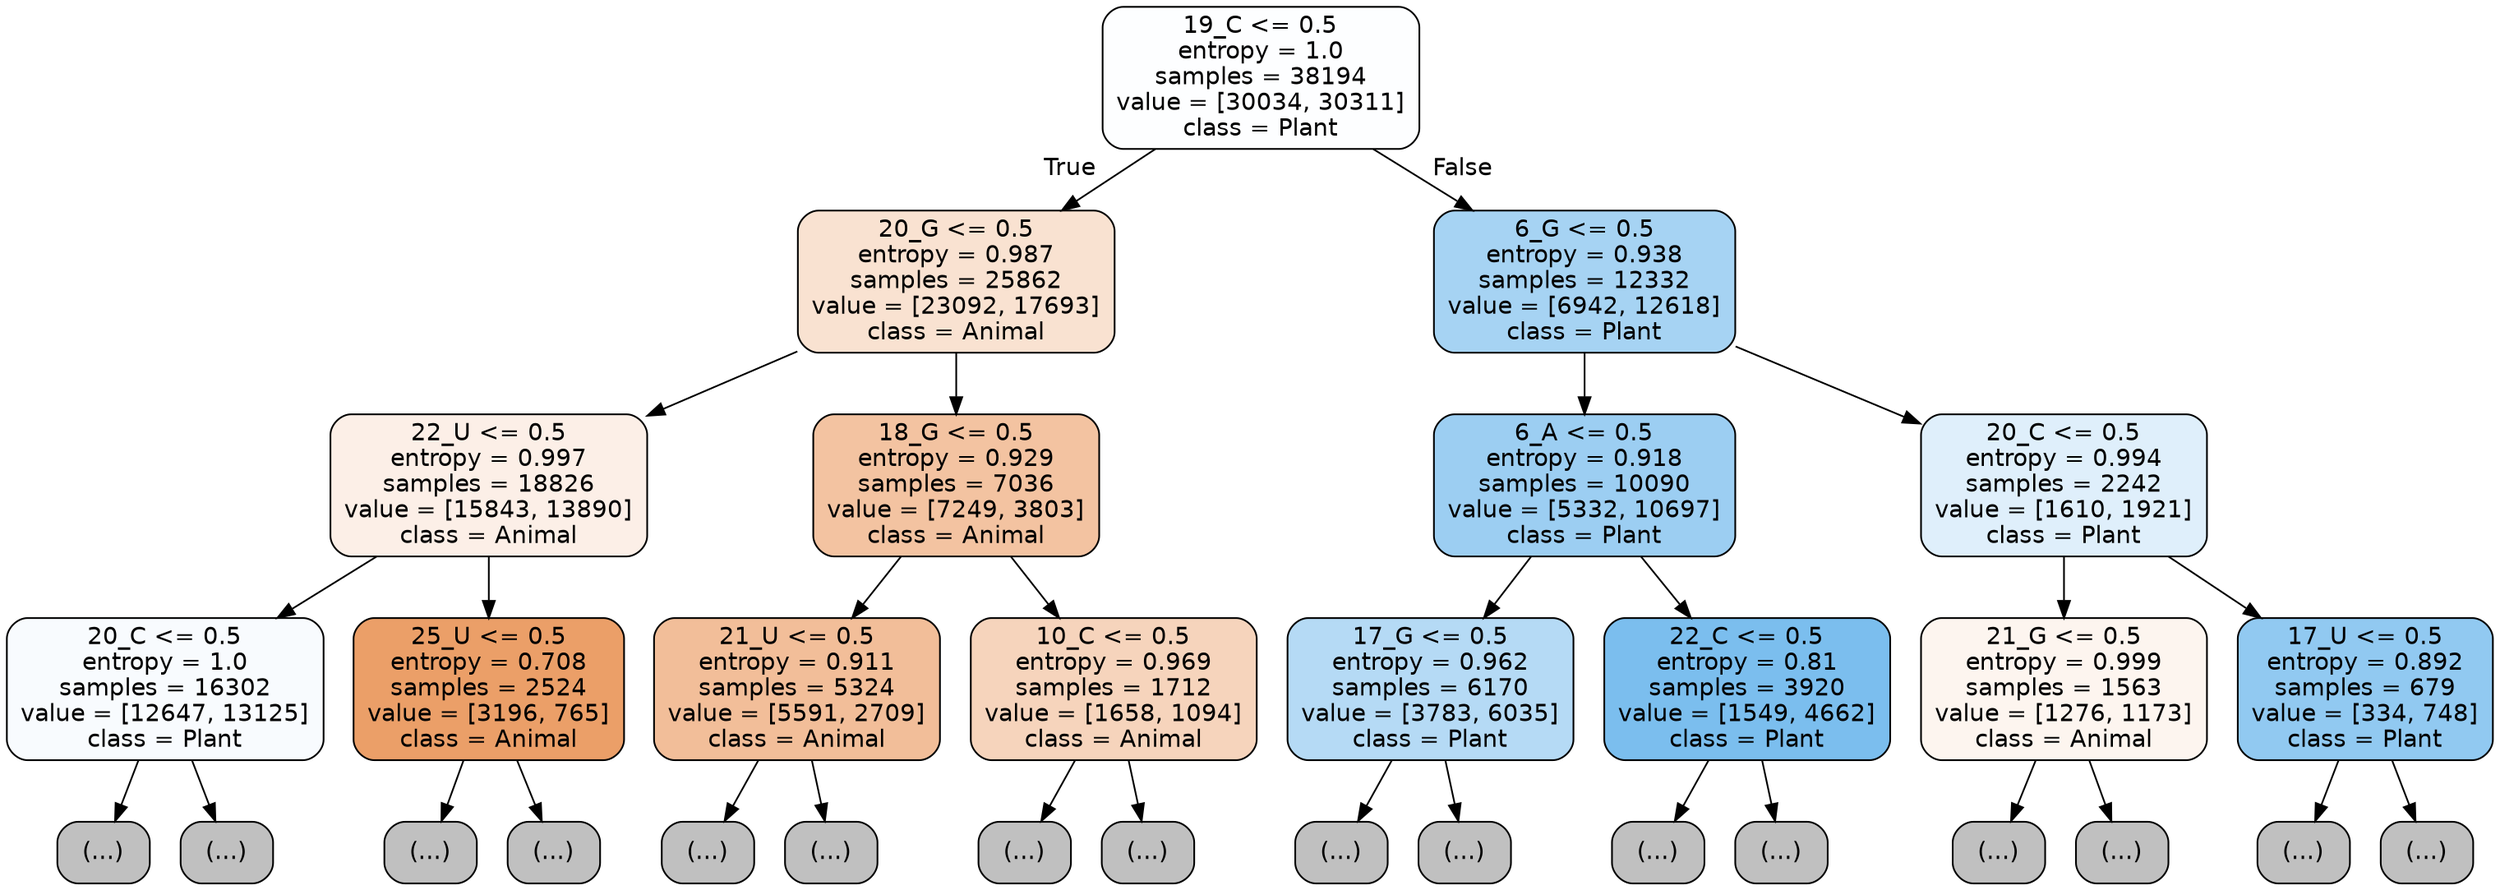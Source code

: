 digraph Tree {
node [shape=box, style="filled, rounded", color="black", fontname="helvetica"] ;
edge [fontname="helvetica"] ;
0 [label="19_C <= 0.5\nentropy = 1.0\nsamples = 38194\nvalue = [30034, 30311]\nclass = Plant", fillcolor="#fdfeff"] ;
1 [label="20_G <= 0.5\nentropy = 0.987\nsamples = 25862\nvalue = [23092, 17693]\nclass = Animal", fillcolor="#f9e2d1"] ;
0 -> 1 [labeldistance=2.5, labelangle=45, headlabel="True"] ;
2 [label="22_U <= 0.5\nentropy = 0.997\nsamples = 18826\nvalue = [15843, 13890]\nclass = Animal", fillcolor="#fcefe7"] ;
1 -> 2 ;
3 [label="20_C <= 0.5\nentropy = 1.0\nsamples = 16302\nvalue = [12647, 13125]\nclass = Plant", fillcolor="#f8fbfe"] ;
2 -> 3 ;
4 [label="(...)", fillcolor="#C0C0C0"] ;
3 -> 4 ;
5361 [label="(...)", fillcolor="#C0C0C0"] ;
3 -> 5361 ;
8024 [label="25_U <= 0.5\nentropy = 0.708\nsamples = 2524\nvalue = [3196, 765]\nclass = Animal", fillcolor="#eb9f68"] ;
2 -> 8024 ;
8025 [label="(...)", fillcolor="#C0C0C0"] ;
8024 -> 8025 ;
9032 [label="(...)", fillcolor="#C0C0C0"] ;
8024 -> 9032 ;
9049 [label="18_G <= 0.5\nentropy = 0.929\nsamples = 7036\nvalue = [7249, 3803]\nclass = Animal", fillcolor="#f3c3a1"] ;
1 -> 9049 ;
9050 [label="21_U <= 0.5\nentropy = 0.911\nsamples = 5324\nvalue = [5591, 2709]\nclass = Animal", fillcolor="#f2be99"] ;
9049 -> 9050 ;
9051 [label="(...)", fillcolor="#C0C0C0"] ;
9050 -> 9051 ;
11160 [label="(...)", fillcolor="#C0C0C0"] ;
9050 -> 11160 ;
11763 [label="10_C <= 0.5\nentropy = 0.969\nsamples = 1712\nvalue = [1658, 1094]\nclass = Animal", fillcolor="#f6d4bc"] ;
9049 -> 11763 ;
11764 [label="(...)", fillcolor="#C0C0C0"] ;
11763 -> 11764 ;
12547 [label="(...)", fillcolor="#C0C0C0"] ;
11763 -> 12547 ;
12746 [label="6_G <= 0.5\nentropy = 0.938\nsamples = 12332\nvalue = [6942, 12618]\nclass = Plant", fillcolor="#a6d3f3"] ;
0 -> 12746 [labeldistance=2.5, labelangle=-45, headlabel="False"] ;
12747 [label="6_A <= 0.5\nentropy = 0.918\nsamples = 10090\nvalue = [5332, 10697]\nclass = Plant", fillcolor="#9ccef2"] ;
12746 -> 12747 ;
12748 [label="17_G <= 0.5\nentropy = 0.962\nsamples = 6170\nvalue = [3783, 6035]\nclass = Plant", fillcolor="#b5daf5"] ;
12747 -> 12748 ;
12749 [label="(...)", fillcolor="#C0C0C0"] ;
12748 -> 12749 ;
14264 [label="(...)", fillcolor="#C0C0C0"] ;
12748 -> 14264 ;
14825 [label="22_C <= 0.5\nentropy = 0.81\nsamples = 3920\nvalue = [1549, 4662]\nclass = Plant", fillcolor="#7bbeee"] ;
12747 -> 14825 ;
14826 [label="(...)", fillcolor="#C0C0C0"] ;
14825 -> 14826 ;
15735 [label="(...)", fillcolor="#C0C0C0"] ;
14825 -> 15735 ;
15892 [label="20_C <= 0.5\nentropy = 0.994\nsamples = 2242\nvalue = [1610, 1921]\nclass = Plant", fillcolor="#dfeffb"] ;
12746 -> 15892 ;
15893 [label="21_G <= 0.5\nentropy = 0.999\nsamples = 1563\nvalue = [1276, 1173]\nclass = Animal", fillcolor="#fdf5ef"] ;
15892 -> 15893 ;
15894 [label="(...)", fillcolor="#C0C0C0"] ;
15893 -> 15894 ;
16417 [label="(...)", fillcolor="#C0C0C0"] ;
15893 -> 16417 ;
16660 [label="17_U <= 0.5\nentropy = 0.892\nsamples = 679\nvalue = [334, 748]\nclass = Plant", fillcolor="#91c9f1"] ;
15892 -> 16660 ;
16661 [label="(...)", fillcolor="#C0C0C0"] ;
16660 -> 16661 ;
16826 [label="(...)", fillcolor="#C0C0C0"] ;
16660 -> 16826 ;
}